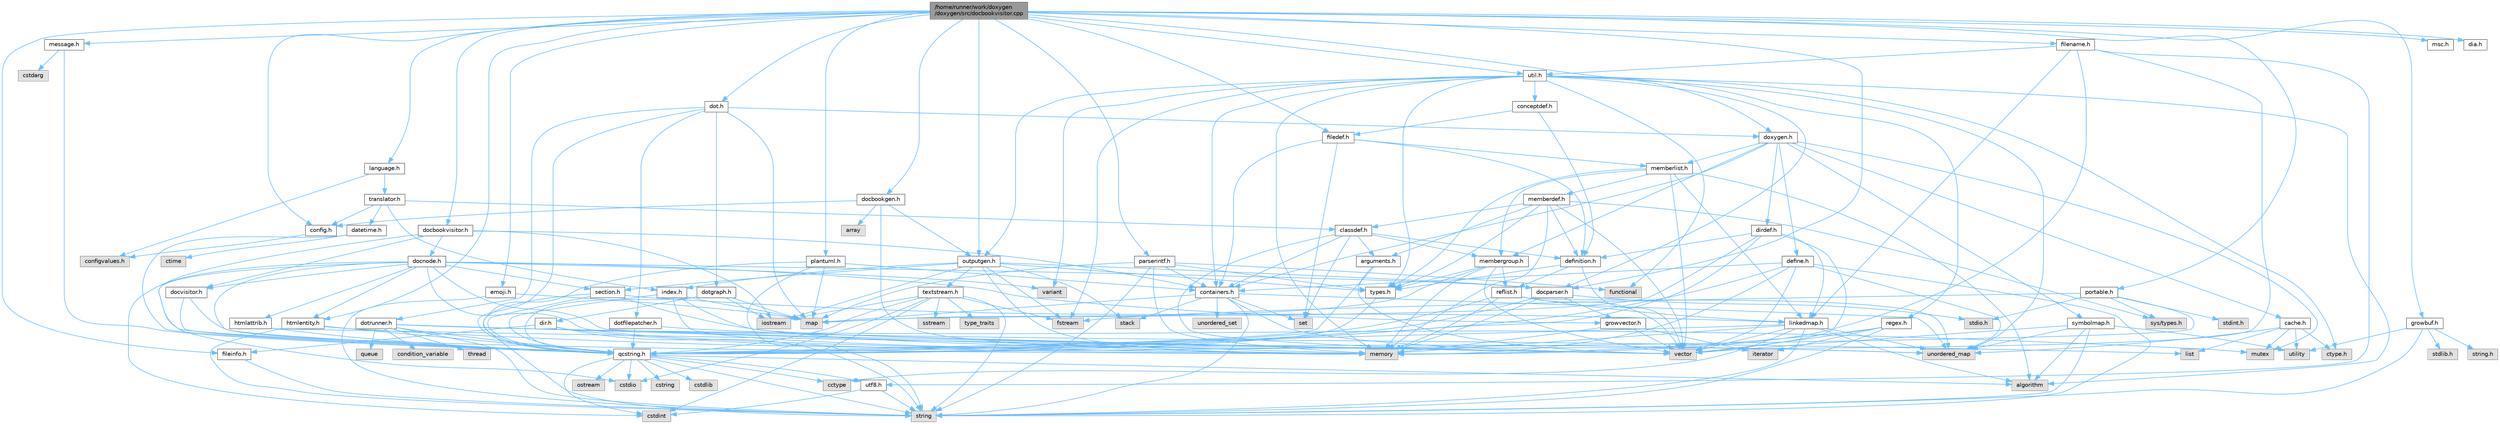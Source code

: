 digraph "/home/runner/work/doxygen/doxygen/src/docbookvisitor.cpp"
{
 // INTERACTIVE_SVG=YES
 // LATEX_PDF_SIZE
  bgcolor="transparent";
  edge [fontname=Helvetica,fontsize=10,labelfontname=Helvetica,labelfontsize=10];
  node [fontname=Helvetica,fontsize=10,shape=box,height=0.2,width=0.4];
  Node1 [id="Node000001",label="/home/runner/work/doxygen\l/doxygen/src/docbookvisitor.cpp",height=0.2,width=0.4,color="gray40", fillcolor="grey60", style="filled", fontcolor="black",tooltip=" "];
  Node1 -> Node2 [id="edge1_Node000001_Node000002",color="steelblue1",style="solid",tooltip=" "];
  Node2 [id="Node000002",label="docbookvisitor.h",height=0.2,width=0.4,color="grey40", fillcolor="white", style="filled",URL="$de/dcd/docbookvisitor_8h.html",tooltip=" "];
  Node2 -> Node3 [id="edge2_Node000002_Node000003",color="steelblue1",style="solid",tooltip=" "];
  Node3 [id="Node000003",label="iostream",height=0.2,width=0.4,color="grey60", fillcolor="#E0E0E0", style="filled",tooltip=" "];
  Node2 -> Node4 [id="edge3_Node000002_Node000004",color="steelblue1",style="solid",tooltip=" "];
  Node4 [id="Node000004",label="containers.h",height=0.2,width=0.4,color="grey40", fillcolor="white", style="filled",URL="$d5/d75/containers_8h.html",tooltip=" "];
  Node4 -> Node5 [id="edge4_Node000004_Node000005",color="steelblue1",style="solid",tooltip=" "];
  Node5 [id="Node000005",label="vector",height=0.2,width=0.4,color="grey60", fillcolor="#E0E0E0", style="filled",tooltip=" "];
  Node4 -> Node6 [id="edge5_Node000004_Node000006",color="steelblue1",style="solid",tooltip=" "];
  Node6 [id="Node000006",label="string",height=0.2,width=0.4,color="grey60", fillcolor="#E0E0E0", style="filled",tooltip=" "];
  Node4 -> Node7 [id="edge6_Node000004_Node000007",color="steelblue1",style="solid",tooltip=" "];
  Node7 [id="Node000007",label="set",height=0.2,width=0.4,color="grey60", fillcolor="#E0E0E0", style="filled",tooltip=" "];
  Node4 -> Node8 [id="edge7_Node000004_Node000008",color="steelblue1",style="solid",tooltip=" "];
  Node8 [id="Node000008",label="map",height=0.2,width=0.4,color="grey60", fillcolor="#E0E0E0", style="filled",tooltip=" "];
  Node4 -> Node9 [id="edge8_Node000004_Node000009",color="steelblue1",style="solid",tooltip=" "];
  Node9 [id="Node000009",label="unordered_set",height=0.2,width=0.4,color="grey60", fillcolor="#E0E0E0", style="filled",tooltip=" "];
  Node4 -> Node10 [id="edge9_Node000004_Node000010",color="steelblue1",style="solid",tooltip=" "];
  Node10 [id="Node000010",label="unordered_map",height=0.2,width=0.4,color="grey60", fillcolor="#E0E0E0", style="filled",tooltip=" "];
  Node4 -> Node11 [id="edge10_Node000004_Node000011",color="steelblue1",style="solid",tooltip=" "];
  Node11 [id="Node000011",label="stack",height=0.2,width=0.4,color="grey60", fillcolor="#E0E0E0", style="filled",tooltip=" "];
  Node2 -> Node12 [id="edge11_Node000002_Node000012",color="steelblue1",style="solid",tooltip=" "];
  Node12 [id="Node000012",label="docvisitor.h",height=0.2,width=0.4,color="grey40", fillcolor="white", style="filled",URL="$d2/d3c/docvisitor_8h.html",tooltip=" "];
  Node12 -> Node13 [id="edge12_Node000012_Node000013",color="steelblue1",style="solid",tooltip=" "];
  Node13 [id="Node000013",label="memory",height=0.2,width=0.4,color="grey60", fillcolor="#E0E0E0", style="filled",tooltip=" "];
  Node12 -> Node14 [id="edge13_Node000012_Node000014",color="steelblue1",style="solid",tooltip=" "];
  Node14 [id="Node000014",label="qcstring.h",height=0.2,width=0.4,color="grey40", fillcolor="white", style="filled",URL="$d7/d5c/qcstring_8h.html",tooltip=" "];
  Node14 -> Node6 [id="edge14_Node000014_Node000006",color="steelblue1",style="solid",tooltip=" "];
  Node14 -> Node15 [id="edge15_Node000014_Node000015",color="steelblue1",style="solid",tooltip=" "];
  Node15 [id="Node000015",label="algorithm",height=0.2,width=0.4,color="grey60", fillcolor="#E0E0E0", style="filled",tooltip=" "];
  Node14 -> Node16 [id="edge16_Node000014_Node000016",color="steelblue1",style="solid",tooltip=" "];
  Node16 [id="Node000016",label="cctype",height=0.2,width=0.4,color="grey60", fillcolor="#E0E0E0", style="filled",tooltip=" "];
  Node14 -> Node17 [id="edge17_Node000014_Node000017",color="steelblue1",style="solid",tooltip=" "];
  Node17 [id="Node000017",label="cstring",height=0.2,width=0.4,color="grey60", fillcolor="#E0E0E0", style="filled",tooltip=" "];
  Node14 -> Node18 [id="edge18_Node000014_Node000018",color="steelblue1",style="solid",tooltip=" "];
  Node18 [id="Node000018",label="cstdio",height=0.2,width=0.4,color="grey60", fillcolor="#E0E0E0", style="filled",tooltip=" "];
  Node14 -> Node19 [id="edge19_Node000014_Node000019",color="steelblue1",style="solid",tooltip=" "];
  Node19 [id="Node000019",label="cstdlib",height=0.2,width=0.4,color="grey60", fillcolor="#E0E0E0", style="filled",tooltip=" "];
  Node14 -> Node20 [id="edge20_Node000014_Node000020",color="steelblue1",style="solid",tooltip=" "];
  Node20 [id="Node000020",label="cstdint",height=0.2,width=0.4,color="grey60", fillcolor="#E0E0E0", style="filled",tooltip=" "];
  Node14 -> Node21 [id="edge21_Node000014_Node000021",color="steelblue1",style="solid",tooltip=" "];
  Node21 [id="Node000021",label="ostream",height=0.2,width=0.4,color="grey60", fillcolor="#E0E0E0", style="filled",tooltip=" "];
  Node14 -> Node22 [id="edge22_Node000014_Node000022",color="steelblue1",style="solid",tooltip=" "];
  Node22 [id="Node000022",label="utf8.h",height=0.2,width=0.4,color="grey40", fillcolor="white", style="filled",URL="$db/d7c/utf8_8h.html",tooltip="Various UTF8 related helper functions."];
  Node22 -> Node20 [id="edge23_Node000022_Node000020",color="steelblue1",style="solid",tooltip=" "];
  Node22 -> Node6 [id="edge24_Node000022_Node000006",color="steelblue1",style="solid",tooltip=" "];
  Node2 -> Node23 [id="edge25_Node000002_Node000023",color="steelblue1",style="solid",tooltip=" "];
  Node23 [id="Node000023",label="docnode.h",height=0.2,width=0.4,color="grey40", fillcolor="white", style="filled",URL="$de/d2b/docnode_8h.html",tooltip=" "];
  Node23 -> Node18 [id="edge26_Node000023_Node000018",color="steelblue1",style="solid",tooltip=" "];
  Node23 -> Node20 [id="edge27_Node000023_Node000020",color="steelblue1",style="solid",tooltip=" "];
  Node23 -> Node5 [id="edge28_Node000023_Node000005",color="steelblue1",style="solid",tooltip=" "];
  Node23 -> Node13 [id="edge29_Node000023_Node000013",color="steelblue1",style="solid",tooltip=" "];
  Node23 -> Node24 [id="edge30_Node000023_Node000024",color="steelblue1",style="solid",tooltip=" "];
  Node24 [id="Node000024",label="variant",height=0.2,width=0.4,color="grey60", fillcolor="#E0E0E0", style="filled",tooltip=" "];
  Node23 -> Node14 [id="edge31_Node000023_Node000014",color="steelblue1",style="solid",tooltip=" "];
  Node23 -> Node12 [id="edge32_Node000023_Node000012",color="steelblue1",style="solid",tooltip=" "];
  Node23 -> Node25 [id="edge33_Node000023_Node000025",color="steelblue1",style="solid",tooltip=" "];
  Node25 [id="Node000025",label="docparser.h",height=0.2,width=0.4,color="grey40", fillcolor="white", style="filled",URL="$de/d9c/docparser_8h.html",tooltip=" "];
  Node25 -> Node26 [id="edge34_Node000025_Node000026",color="steelblue1",style="solid",tooltip=" "];
  Node26 [id="Node000026",label="stdio.h",height=0.2,width=0.4,color="grey60", fillcolor="#E0E0E0", style="filled",tooltip=" "];
  Node25 -> Node13 [id="edge35_Node000025_Node000013",color="steelblue1",style="solid",tooltip=" "];
  Node25 -> Node14 [id="edge36_Node000025_Node000014",color="steelblue1",style="solid",tooltip=" "];
  Node25 -> Node27 [id="edge37_Node000025_Node000027",color="steelblue1",style="solid",tooltip=" "];
  Node27 [id="Node000027",label="growvector.h",height=0.2,width=0.4,color="grey40", fillcolor="white", style="filled",URL="$d7/d50/growvector_8h.html",tooltip=" "];
  Node27 -> Node5 [id="edge38_Node000027_Node000005",color="steelblue1",style="solid",tooltip=" "];
  Node27 -> Node13 [id="edge39_Node000027_Node000013",color="steelblue1",style="solid",tooltip=" "];
  Node27 -> Node28 [id="edge40_Node000027_Node000028",color="steelblue1",style="solid",tooltip=" "];
  Node28 [id="Node000028",label="iterator",height=0.2,width=0.4,color="grey60", fillcolor="#E0E0E0", style="filled",tooltip=" "];
  Node23 -> Node29 [id="edge41_Node000023_Node000029",color="steelblue1",style="solid",tooltip=" "];
  Node29 [id="Node000029",label="htmlattrib.h",height=0.2,width=0.4,color="grey40", fillcolor="white", style="filled",URL="$d0/d73/htmlattrib_8h.html",tooltip=" "];
  Node29 -> Node5 [id="edge42_Node000029_Node000005",color="steelblue1",style="solid",tooltip=" "];
  Node29 -> Node14 [id="edge43_Node000029_Node000014",color="steelblue1",style="solid",tooltip=" "];
  Node23 -> Node30 [id="edge44_Node000023_Node000030",color="steelblue1",style="solid",tooltip=" "];
  Node30 [id="Node000030",label="htmlentity.h",height=0.2,width=0.4,color="grey40", fillcolor="white", style="filled",URL="$db/dc6/htmlentity_8h.html",tooltip=" "];
  Node30 -> Node10 [id="edge45_Node000030_Node000010",color="steelblue1",style="solid",tooltip=" "];
  Node30 -> Node6 [id="edge46_Node000030_Node000006",color="steelblue1",style="solid",tooltip=" "];
  Node30 -> Node14 [id="edge47_Node000030_Node000014",color="steelblue1",style="solid",tooltip=" "];
  Node23 -> Node27 [id="edge48_Node000023_Node000027",color="steelblue1",style="solid",tooltip=" "];
  Node23 -> Node31 [id="edge49_Node000023_Node000031",color="steelblue1",style="solid",tooltip=" "];
  Node31 [id="Node000031",label="section.h",height=0.2,width=0.4,color="grey40", fillcolor="white", style="filled",URL="$d1/d2a/section_8h.html",tooltip=" "];
  Node31 -> Node6 [id="edge50_Node000031_Node000006",color="steelblue1",style="solid",tooltip=" "];
  Node31 -> Node10 [id="edge51_Node000031_Node000010",color="steelblue1",style="solid",tooltip=" "];
  Node31 -> Node14 [id="edge52_Node000031_Node000014",color="steelblue1",style="solid",tooltip=" "];
  Node31 -> Node32 [id="edge53_Node000031_Node000032",color="steelblue1",style="solid",tooltip=" "];
  Node32 [id="Node000032",label="linkedmap.h",height=0.2,width=0.4,color="grey40", fillcolor="white", style="filled",URL="$da/de1/linkedmap_8h.html",tooltip=" "];
  Node32 -> Node10 [id="edge54_Node000032_Node000010",color="steelblue1",style="solid",tooltip=" "];
  Node32 -> Node5 [id="edge55_Node000032_Node000005",color="steelblue1",style="solid",tooltip=" "];
  Node32 -> Node13 [id="edge56_Node000032_Node000013",color="steelblue1",style="solid",tooltip=" "];
  Node32 -> Node6 [id="edge57_Node000032_Node000006",color="steelblue1",style="solid",tooltip=" "];
  Node32 -> Node15 [id="edge58_Node000032_Node000015",color="steelblue1",style="solid",tooltip=" "];
  Node32 -> Node16 [id="edge59_Node000032_Node000016",color="steelblue1",style="solid",tooltip=" "];
  Node32 -> Node14 [id="edge60_Node000032_Node000014",color="steelblue1",style="solid",tooltip=" "];
  Node2 -> Node14 [id="edge61_Node000002_Node000014",color="steelblue1",style="solid",tooltip=" "];
  Node1 -> Node25 [id="edge62_Node000001_Node000025",color="steelblue1",style="solid",tooltip=" "];
  Node1 -> Node33 [id="edge63_Node000001_Node000033",color="steelblue1",style="solid",tooltip=" "];
  Node33 [id="Node000033",label="language.h",height=0.2,width=0.4,color="grey40", fillcolor="white", style="filled",URL="$d8/dce/language_8h.html",tooltip=" "];
  Node33 -> Node34 [id="edge64_Node000033_Node000034",color="steelblue1",style="solid",tooltip=" "];
  Node34 [id="Node000034",label="translator.h",height=0.2,width=0.4,color="grey40", fillcolor="white", style="filled",URL="$d9/df1/translator_8h.html",tooltip=" "];
  Node34 -> Node35 [id="edge65_Node000034_Node000035",color="steelblue1",style="solid",tooltip=" "];
  Node35 [id="Node000035",label="classdef.h",height=0.2,width=0.4,color="grey40", fillcolor="white", style="filled",URL="$d1/da6/classdef_8h.html",tooltip=" "];
  Node35 -> Node5 [id="edge66_Node000035_Node000005",color="steelblue1",style="solid",tooltip=" "];
  Node35 -> Node7 [id="edge67_Node000035_Node000007",color="steelblue1",style="solid",tooltip=" "];
  Node35 -> Node4 [id="edge68_Node000035_Node000004",color="steelblue1",style="solid",tooltip=" "];
  Node35 -> Node36 [id="edge69_Node000035_Node000036",color="steelblue1",style="solid",tooltip=" "];
  Node36 [id="Node000036",label="definition.h",height=0.2,width=0.4,color="grey40", fillcolor="white", style="filled",URL="$df/da1/definition_8h.html",tooltip=" "];
  Node36 -> Node5 [id="edge70_Node000036_Node000005",color="steelblue1",style="solid",tooltip=" "];
  Node36 -> Node37 [id="edge71_Node000036_Node000037",color="steelblue1",style="solid",tooltip=" "];
  Node37 [id="Node000037",label="types.h",height=0.2,width=0.4,color="grey40", fillcolor="white", style="filled",URL="$d9/d49/types_8h.html",tooltip="This file contains a number of basic enums and types."];
  Node37 -> Node14 [id="edge72_Node000037_Node000014",color="steelblue1",style="solid",tooltip=" "];
  Node36 -> Node38 [id="edge73_Node000036_Node000038",color="steelblue1",style="solid",tooltip=" "];
  Node38 [id="Node000038",label="reflist.h",height=0.2,width=0.4,color="grey40", fillcolor="white", style="filled",URL="$d1/d02/reflist_8h.html",tooltip=" "];
  Node38 -> Node5 [id="edge74_Node000038_Node000005",color="steelblue1",style="solid",tooltip=" "];
  Node38 -> Node10 [id="edge75_Node000038_Node000010",color="steelblue1",style="solid",tooltip=" "];
  Node38 -> Node13 [id="edge76_Node000038_Node000013",color="steelblue1",style="solid",tooltip=" "];
  Node38 -> Node14 [id="edge77_Node000038_Node000014",color="steelblue1",style="solid",tooltip=" "];
  Node38 -> Node32 [id="edge78_Node000038_Node000032",color="steelblue1",style="solid",tooltip=" "];
  Node35 -> Node39 [id="edge79_Node000035_Node000039",color="steelblue1",style="solid",tooltip=" "];
  Node39 [id="Node000039",label="arguments.h",height=0.2,width=0.4,color="grey40", fillcolor="white", style="filled",URL="$df/d9b/arguments_8h.html",tooltip=" "];
  Node39 -> Node5 [id="edge80_Node000039_Node000005",color="steelblue1",style="solid",tooltip=" "];
  Node39 -> Node14 [id="edge81_Node000039_Node000014",color="steelblue1",style="solid",tooltip=" "];
  Node35 -> Node40 [id="edge82_Node000035_Node000040",color="steelblue1",style="solid",tooltip=" "];
  Node40 [id="Node000040",label="membergroup.h",height=0.2,width=0.4,color="grey40", fillcolor="white", style="filled",URL="$d9/d11/membergroup_8h.html",tooltip=" "];
  Node40 -> Node5 [id="edge83_Node000040_Node000005",color="steelblue1",style="solid",tooltip=" "];
  Node40 -> Node8 [id="edge84_Node000040_Node000008",color="steelblue1",style="solid",tooltip=" "];
  Node40 -> Node13 [id="edge85_Node000040_Node000013",color="steelblue1",style="solid",tooltip=" "];
  Node40 -> Node37 [id="edge86_Node000040_Node000037",color="steelblue1",style="solid",tooltip=" "];
  Node40 -> Node38 [id="edge87_Node000040_Node000038",color="steelblue1",style="solid",tooltip=" "];
  Node34 -> Node41 [id="edge88_Node000034_Node000041",color="steelblue1",style="solid",tooltip=" "];
  Node41 [id="Node000041",label="config.h",height=0.2,width=0.4,color="grey40", fillcolor="white", style="filled",URL="$db/d16/config_8h.html",tooltip=" "];
  Node41 -> Node42 [id="edge89_Node000041_Node000042",color="steelblue1",style="solid",tooltip=" "];
  Node42 [id="Node000042",label="configvalues.h",height=0.2,width=0.4,color="grey60", fillcolor="#E0E0E0", style="filled",tooltip=" "];
  Node34 -> Node43 [id="edge90_Node000034_Node000043",color="steelblue1",style="solid",tooltip=" "];
  Node43 [id="Node000043",label="datetime.h",height=0.2,width=0.4,color="grey40", fillcolor="white", style="filled",URL="$de/d1b/datetime_8h.html",tooltip=" "];
  Node43 -> Node44 [id="edge91_Node000043_Node000044",color="steelblue1",style="solid",tooltip=" "];
  Node44 [id="Node000044",label="ctime",height=0.2,width=0.4,color="grey60", fillcolor="#E0E0E0", style="filled",tooltip=" "];
  Node43 -> Node14 [id="edge92_Node000043_Node000014",color="steelblue1",style="solid",tooltip=" "];
  Node34 -> Node45 [id="edge93_Node000034_Node000045",color="steelblue1",style="solid",tooltip=" "];
  Node45 [id="Node000045",label="index.h",height=0.2,width=0.4,color="grey40", fillcolor="white", style="filled",URL="$d1/db5/index_8h.html",tooltip=" "];
  Node45 -> Node13 [id="edge94_Node000045_Node000013",color="steelblue1",style="solid",tooltip=" "];
  Node45 -> Node5 [id="edge95_Node000045_Node000005",color="steelblue1",style="solid",tooltip=" "];
  Node45 -> Node8 [id="edge96_Node000045_Node000008",color="steelblue1",style="solid",tooltip=" "];
  Node45 -> Node14 [id="edge97_Node000045_Node000014",color="steelblue1",style="solid",tooltip=" "];
  Node33 -> Node42 [id="edge98_Node000033_Node000042",color="steelblue1",style="solid",tooltip=" "];
  Node1 -> Node46 [id="edge99_Node000001_Node000046",color="steelblue1",style="solid",tooltip=" "];
  Node46 [id="Node000046",label="doxygen.h",height=0.2,width=0.4,color="grey40", fillcolor="white", style="filled",URL="$d1/da1/doxygen_8h.html",tooltip=" "];
  Node46 -> Node47 [id="edge100_Node000046_Node000047",color="steelblue1",style="solid",tooltip=" "];
  Node47 [id="Node000047",label="mutex",height=0.2,width=0.4,color="grey60", fillcolor="#E0E0E0", style="filled",tooltip=" "];
  Node46 -> Node4 [id="edge101_Node000046_Node000004",color="steelblue1",style="solid",tooltip=" "];
  Node46 -> Node40 [id="edge102_Node000046_Node000040",color="steelblue1",style="solid",tooltip=" "];
  Node46 -> Node48 [id="edge103_Node000046_Node000048",color="steelblue1",style="solid",tooltip=" "];
  Node48 [id="Node000048",label="dirdef.h",height=0.2,width=0.4,color="grey40", fillcolor="white", style="filled",URL="$d6/d15/dirdef_8h.html",tooltip=" "];
  Node48 -> Node5 [id="edge104_Node000048_Node000005",color="steelblue1",style="solid",tooltip=" "];
  Node48 -> Node8 [id="edge105_Node000048_Node000008",color="steelblue1",style="solid",tooltip=" "];
  Node48 -> Node14 [id="edge106_Node000048_Node000014",color="steelblue1",style="solid",tooltip=" "];
  Node48 -> Node32 [id="edge107_Node000048_Node000032",color="steelblue1",style="solid",tooltip=" "];
  Node48 -> Node36 [id="edge108_Node000048_Node000036",color="steelblue1",style="solid",tooltip=" "];
  Node46 -> Node49 [id="edge109_Node000046_Node000049",color="steelblue1",style="solid",tooltip=" "];
  Node49 [id="Node000049",label="memberlist.h",height=0.2,width=0.4,color="grey40", fillcolor="white", style="filled",URL="$dd/d78/memberlist_8h.html",tooltip=" "];
  Node49 -> Node5 [id="edge110_Node000049_Node000005",color="steelblue1",style="solid",tooltip=" "];
  Node49 -> Node15 [id="edge111_Node000049_Node000015",color="steelblue1",style="solid",tooltip=" "];
  Node49 -> Node50 [id="edge112_Node000049_Node000050",color="steelblue1",style="solid",tooltip=" "];
  Node50 [id="Node000050",label="memberdef.h",height=0.2,width=0.4,color="grey40", fillcolor="white", style="filled",URL="$d4/d46/memberdef_8h.html",tooltip=" "];
  Node50 -> Node5 [id="edge113_Node000050_Node000005",color="steelblue1",style="solid",tooltip=" "];
  Node50 -> Node13 [id="edge114_Node000050_Node000013",color="steelblue1",style="solid",tooltip=" "];
  Node50 -> Node51 [id="edge115_Node000050_Node000051",color="steelblue1",style="solid",tooltip=" "];
  Node51 [id="Node000051",label="sys/types.h",height=0.2,width=0.4,color="grey60", fillcolor="#E0E0E0", style="filled",tooltip=" "];
  Node50 -> Node37 [id="edge116_Node000050_Node000037",color="steelblue1",style="solid",tooltip=" "];
  Node50 -> Node36 [id="edge117_Node000050_Node000036",color="steelblue1",style="solid",tooltip=" "];
  Node50 -> Node39 [id="edge118_Node000050_Node000039",color="steelblue1",style="solid",tooltip=" "];
  Node50 -> Node35 [id="edge119_Node000050_Node000035",color="steelblue1",style="solid",tooltip=" "];
  Node49 -> Node32 [id="edge120_Node000049_Node000032",color="steelblue1",style="solid",tooltip=" "];
  Node49 -> Node37 [id="edge121_Node000049_Node000037",color="steelblue1",style="solid",tooltip=" "];
  Node49 -> Node40 [id="edge122_Node000049_Node000040",color="steelblue1",style="solid",tooltip=" "];
  Node46 -> Node52 [id="edge123_Node000046_Node000052",color="steelblue1",style="solid",tooltip=" "];
  Node52 [id="Node000052",label="define.h",height=0.2,width=0.4,color="grey40", fillcolor="white", style="filled",URL="$df/d67/define_8h.html",tooltip=" "];
  Node52 -> Node5 [id="edge124_Node000052_Node000005",color="steelblue1",style="solid",tooltip=" "];
  Node52 -> Node13 [id="edge125_Node000052_Node000013",color="steelblue1",style="solid",tooltip=" "];
  Node52 -> Node6 [id="edge126_Node000052_Node000006",color="steelblue1",style="solid",tooltip=" "];
  Node52 -> Node10 [id="edge127_Node000052_Node000010",color="steelblue1",style="solid",tooltip=" "];
  Node52 -> Node14 [id="edge128_Node000052_Node000014",color="steelblue1",style="solid",tooltip=" "];
  Node52 -> Node4 [id="edge129_Node000052_Node000004",color="steelblue1",style="solid",tooltip=" "];
  Node46 -> Node53 [id="edge130_Node000046_Node000053",color="steelblue1",style="solid",tooltip=" "];
  Node53 [id="Node000053",label="cache.h",height=0.2,width=0.4,color="grey40", fillcolor="white", style="filled",URL="$d3/d26/cache_8h.html",tooltip=" "];
  Node53 -> Node54 [id="edge131_Node000053_Node000054",color="steelblue1",style="solid",tooltip=" "];
  Node54 [id="Node000054",label="list",height=0.2,width=0.4,color="grey60", fillcolor="#E0E0E0", style="filled",tooltip=" "];
  Node53 -> Node10 [id="edge132_Node000053_Node000010",color="steelblue1",style="solid",tooltip=" "];
  Node53 -> Node47 [id="edge133_Node000053_Node000047",color="steelblue1",style="solid",tooltip=" "];
  Node53 -> Node55 [id="edge134_Node000053_Node000055",color="steelblue1",style="solid",tooltip=" "];
  Node55 [id="Node000055",label="utility",height=0.2,width=0.4,color="grey60", fillcolor="#E0E0E0", style="filled",tooltip=" "];
  Node53 -> Node56 [id="edge135_Node000053_Node000056",color="steelblue1",style="solid",tooltip=" "];
  Node56 [id="Node000056",label="ctype.h",height=0.2,width=0.4,color="grey60", fillcolor="#E0E0E0", style="filled",tooltip=" "];
  Node46 -> Node57 [id="edge136_Node000046_Node000057",color="steelblue1",style="solid",tooltip=" "];
  Node57 [id="Node000057",label="symbolmap.h",height=0.2,width=0.4,color="grey40", fillcolor="white", style="filled",URL="$d7/ddd/symbolmap_8h.html",tooltip=" "];
  Node57 -> Node15 [id="edge137_Node000057_Node000015",color="steelblue1",style="solid",tooltip=" "];
  Node57 -> Node10 [id="edge138_Node000057_Node000010",color="steelblue1",style="solid",tooltip=" "];
  Node57 -> Node5 [id="edge139_Node000057_Node000005",color="steelblue1",style="solid",tooltip=" "];
  Node57 -> Node6 [id="edge140_Node000057_Node000006",color="steelblue1",style="solid",tooltip=" "];
  Node57 -> Node55 [id="edge141_Node000057_Node000055",color="steelblue1",style="solid",tooltip=" "];
  Node1 -> Node58 [id="edge142_Node000001_Node000058",color="steelblue1",style="solid",tooltip=" "];
  Node58 [id="Node000058",label="outputgen.h",height=0.2,width=0.4,color="grey40", fillcolor="white", style="filled",URL="$df/d06/outputgen_8h.html",tooltip=" "];
  Node58 -> Node13 [id="edge143_Node000058_Node000013",color="steelblue1",style="solid",tooltip=" "];
  Node58 -> Node11 [id="edge144_Node000058_Node000011",color="steelblue1",style="solid",tooltip=" "];
  Node58 -> Node3 [id="edge145_Node000058_Node000003",color="steelblue1",style="solid",tooltip=" "];
  Node58 -> Node59 [id="edge146_Node000058_Node000059",color="steelblue1",style="solid",tooltip=" "];
  Node59 [id="Node000059",label="fstream",height=0.2,width=0.4,color="grey60", fillcolor="#E0E0E0", style="filled",tooltip=" "];
  Node58 -> Node37 [id="edge147_Node000058_Node000037",color="steelblue1",style="solid",tooltip=" "];
  Node58 -> Node45 [id="edge148_Node000058_Node000045",color="steelblue1",style="solid",tooltip=" "];
  Node58 -> Node31 [id="edge149_Node000058_Node000031",color="steelblue1",style="solid",tooltip=" "];
  Node58 -> Node60 [id="edge150_Node000058_Node000060",color="steelblue1",style="solid",tooltip=" "];
  Node60 [id="Node000060",label="textstream.h",height=0.2,width=0.4,color="grey40", fillcolor="white", style="filled",URL="$d4/d7d/textstream_8h.html",tooltip=" "];
  Node60 -> Node6 [id="edge151_Node000060_Node000006",color="steelblue1",style="solid",tooltip=" "];
  Node60 -> Node3 [id="edge152_Node000060_Node000003",color="steelblue1",style="solid",tooltip=" "];
  Node60 -> Node61 [id="edge153_Node000060_Node000061",color="steelblue1",style="solid",tooltip=" "];
  Node61 [id="Node000061",label="sstream",height=0.2,width=0.4,color="grey60", fillcolor="#E0E0E0", style="filled",tooltip=" "];
  Node60 -> Node20 [id="edge154_Node000060_Node000020",color="steelblue1",style="solid",tooltip=" "];
  Node60 -> Node18 [id="edge155_Node000060_Node000018",color="steelblue1",style="solid",tooltip=" "];
  Node60 -> Node59 [id="edge156_Node000060_Node000059",color="steelblue1",style="solid",tooltip=" "];
  Node60 -> Node62 [id="edge157_Node000060_Node000062",color="steelblue1",style="solid",tooltip=" "];
  Node62 [id="Node000062",label="type_traits",height=0.2,width=0.4,color="grey60", fillcolor="#E0E0E0", style="filled",tooltip=" "];
  Node60 -> Node14 [id="edge158_Node000060_Node000014",color="steelblue1",style="solid",tooltip=" "];
  Node58 -> Node25 [id="edge159_Node000058_Node000025",color="steelblue1",style="solid",tooltip=" "];
  Node1 -> Node63 [id="edge160_Node000001_Node000063",color="steelblue1",style="solid",tooltip=" "];
  Node63 [id="Node000063",label="docbookgen.h",height=0.2,width=0.4,color="grey40", fillcolor="white", style="filled",URL="$de/dea/docbookgen_8h.html",tooltip=" "];
  Node63 -> Node13 [id="edge161_Node000063_Node000013",color="steelblue1",style="solid",tooltip=" "];
  Node63 -> Node64 [id="edge162_Node000063_Node000064",color="steelblue1",style="solid",tooltip=" "];
  Node64 [id="Node000064",label="array",height=0.2,width=0.4,color="grey60", fillcolor="#E0E0E0", style="filled",tooltip=" "];
  Node63 -> Node41 [id="edge163_Node000063_Node000041",color="steelblue1",style="solid",tooltip=" "];
  Node63 -> Node58 [id="edge164_Node000063_Node000058",color="steelblue1",style="solid",tooltip=" "];
  Node1 -> Node65 [id="edge165_Node000001_Node000065",color="steelblue1",style="solid",tooltip=" "];
  Node65 [id="Node000065",label="dot.h",height=0.2,width=0.4,color="grey40", fillcolor="white", style="filled",URL="$d6/d4a/dot_8h.html",tooltip=" "];
  Node65 -> Node8 [id="edge166_Node000065_Node000008",color="steelblue1",style="solid",tooltip=" "];
  Node65 -> Node14 [id="edge167_Node000065_Node000014",color="steelblue1",style="solid",tooltip=" "];
  Node65 -> Node66 [id="edge168_Node000065_Node000066",color="steelblue1",style="solid",tooltip=" "];
  Node66 [id="Node000066",label="dotgraph.h",height=0.2,width=0.4,color="grey40", fillcolor="white", style="filled",URL="$d0/daa/dotgraph_8h.html",tooltip=" "];
  Node66 -> Node3 [id="edge169_Node000066_Node000003",color="steelblue1",style="solid",tooltip=" "];
  Node66 -> Node8 [id="edge170_Node000066_Node000008",color="steelblue1",style="solid",tooltip=" "];
  Node66 -> Node14 [id="edge171_Node000066_Node000014",color="steelblue1",style="solid",tooltip=" "];
  Node66 -> Node67 [id="edge172_Node000066_Node000067",color="steelblue1",style="solid",tooltip=" "];
  Node67 [id="Node000067",label="dir.h",height=0.2,width=0.4,color="grey40", fillcolor="white", style="filled",URL="$df/d9c/dir_8h.html",tooltip=" "];
  Node67 -> Node6 [id="edge173_Node000067_Node000006",color="steelblue1",style="solid",tooltip=" "];
  Node67 -> Node13 [id="edge174_Node000067_Node000013",color="steelblue1",style="solid",tooltip=" "];
  Node67 -> Node68 [id="edge175_Node000067_Node000068",color="steelblue1",style="solid",tooltip=" "];
  Node68 [id="Node000068",label="fileinfo.h",height=0.2,width=0.4,color="grey40", fillcolor="white", style="filled",URL="$df/d45/fileinfo_8h.html",tooltip=" "];
  Node68 -> Node6 [id="edge176_Node000068_Node000006",color="steelblue1",style="solid",tooltip=" "];
  Node65 -> Node69 [id="edge177_Node000065_Node000069",color="steelblue1",style="solid",tooltip=" "];
  Node69 [id="Node000069",label="dotfilepatcher.h",height=0.2,width=0.4,color="grey40", fillcolor="white", style="filled",URL="$d3/d38/dotfilepatcher_8h.html",tooltip=" "];
  Node69 -> Node5 [id="edge178_Node000069_Node000005",color="steelblue1",style="solid",tooltip=" "];
  Node69 -> Node14 [id="edge179_Node000069_Node000014",color="steelblue1",style="solid",tooltip=" "];
  Node65 -> Node70 [id="edge180_Node000065_Node000070",color="steelblue1",style="solid",tooltip=" "];
  Node70 [id="Node000070",label="dotrunner.h",height=0.2,width=0.4,color="grey40", fillcolor="white", style="filled",URL="$d2/dd1/dotrunner_8h.html",tooltip=" "];
  Node70 -> Node6 [id="edge181_Node000070_Node000006",color="steelblue1",style="solid",tooltip=" "];
  Node70 -> Node71 [id="edge182_Node000070_Node000071",color="steelblue1",style="solid",tooltip=" "];
  Node71 [id="Node000071",label="thread",height=0.2,width=0.4,color="grey60", fillcolor="#E0E0E0", style="filled",tooltip=" "];
  Node70 -> Node54 [id="edge183_Node000070_Node000054",color="steelblue1",style="solid",tooltip=" "];
  Node70 -> Node72 [id="edge184_Node000070_Node000072",color="steelblue1",style="solid",tooltip=" "];
  Node72 [id="Node000072",label="queue",height=0.2,width=0.4,color="grey60", fillcolor="#E0E0E0", style="filled",tooltip=" "];
  Node70 -> Node47 [id="edge185_Node000070_Node000047",color="steelblue1",style="solid",tooltip=" "];
  Node70 -> Node73 [id="edge186_Node000070_Node000073",color="steelblue1",style="solid",tooltip=" "];
  Node73 [id="Node000073",label="condition_variable",height=0.2,width=0.4,color="grey60", fillcolor="#E0E0E0", style="filled",tooltip=" "];
  Node70 -> Node13 [id="edge187_Node000070_Node000013",color="steelblue1",style="solid",tooltip=" "];
  Node70 -> Node14 [id="edge188_Node000070_Node000014",color="steelblue1",style="solid",tooltip=" "];
  Node65 -> Node46 [id="edge189_Node000065_Node000046",color="steelblue1",style="solid",tooltip=" "];
  Node1 -> Node74 [id="edge190_Node000001_Node000074",color="steelblue1",style="solid",tooltip=" "];
  Node74 [id="Node000074",label="message.h",height=0.2,width=0.4,color="grey40", fillcolor="white", style="filled",URL="$d2/d0d/message_8h.html",tooltip=" "];
  Node74 -> Node75 [id="edge191_Node000074_Node000075",color="steelblue1",style="solid",tooltip=" "];
  Node75 [id="Node000075",label="cstdarg",height=0.2,width=0.4,color="grey60", fillcolor="#E0E0E0", style="filled",tooltip=" "];
  Node74 -> Node14 [id="edge192_Node000074_Node000014",color="steelblue1",style="solid",tooltip=" "];
  Node1 -> Node76 [id="edge193_Node000001_Node000076",color="steelblue1",style="solid",tooltip=" "];
  Node76 [id="Node000076",label="util.h",height=0.2,width=0.4,color="grey40", fillcolor="white", style="filled",URL="$d8/d3c/util_8h.html",tooltip="A bunch of utility functions."];
  Node76 -> Node13 [id="edge194_Node000076_Node000013",color="steelblue1",style="solid",tooltip=" "];
  Node76 -> Node10 [id="edge195_Node000076_Node000010",color="steelblue1",style="solid",tooltip=" "];
  Node76 -> Node15 [id="edge196_Node000076_Node000015",color="steelblue1",style="solid",tooltip=" "];
  Node76 -> Node77 [id="edge197_Node000076_Node000077",color="steelblue1",style="solid",tooltip=" "];
  Node77 [id="Node000077",label="functional",height=0.2,width=0.4,color="grey60", fillcolor="#E0E0E0", style="filled",tooltip=" "];
  Node76 -> Node59 [id="edge198_Node000076_Node000059",color="steelblue1",style="solid",tooltip=" "];
  Node76 -> Node24 [id="edge199_Node000076_Node000024",color="steelblue1",style="solid",tooltip=" "];
  Node76 -> Node56 [id="edge200_Node000076_Node000056",color="steelblue1",style="solid",tooltip=" "];
  Node76 -> Node37 [id="edge201_Node000076_Node000037",color="steelblue1",style="solid",tooltip=" "];
  Node76 -> Node25 [id="edge202_Node000076_Node000025",color="steelblue1",style="solid",tooltip=" "];
  Node76 -> Node4 [id="edge203_Node000076_Node000004",color="steelblue1",style="solid",tooltip=" "];
  Node76 -> Node58 [id="edge204_Node000076_Node000058",color="steelblue1",style="solid",tooltip=" "];
  Node76 -> Node78 [id="edge205_Node000076_Node000078",color="steelblue1",style="solid",tooltip=" "];
  Node78 [id="Node000078",label="regex.h",height=0.2,width=0.4,color="grey40", fillcolor="white", style="filled",URL="$d1/d21/regex_8h.html",tooltip=" "];
  Node78 -> Node13 [id="edge206_Node000078_Node000013",color="steelblue1",style="solid",tooltip=" "];
  Node78 -> Node6 [id="edge207_Node000078_Node000006",color="steelblue1",style="solid",tooltip=" "];
  Node78 -> Node5 [id="edge208_Node000078_Node000005",color="steelblue1",style="solid",tooltip=" "];
  Node78 -> Node28 [id="edge209_Node000078_Node000028",color="steelblue1",style="solid",tooltip=" "];
  Node76 -> Node79 [id="edge210_Node000076_Node000079",color="steelblue1",style="solid",tooltip=" "];
  Node79 [id="Node000079",label="conceptdef.h",height=0.2,width=0.4,color="grey40", fillcolor="white", style="filled",URL="$da/df1/conceptdef_8h.html",tooltip=" "];
  Node79 -> Node36 [id="edge211_Node000079_Node000036",color="steelblue1",style="solid",tooltip=" "];
  Node79 -> Node80 [id="edge212_Node000079_Node000080",color="steelblue1",style="solid",tooltip=" "];
  Node80 [id="Node000080",label="filedef.h",height=0.2,width=0.4,color="grey40", fillcolor="white", style="filled",URL="$d4/d3a/filedef_8h.html",tooltip=" "];
  Node80 -> Node7 [id="edge213_Node000080_Node000007",color="steelblue1",style="solid",tooltip=" "];
  Node80 -> Node36 [id="edge214_Node000080_Node000036",color="steelblue1",style="solid",tooltip=" "];
  Node80 -> Node49 [id="edge215_Node000080_Node000049",color="steelblue1",style="solid",tooltip=" "];
  Node80 -> Node4 [id="edge216_Node000080_Node000004",color="steelblue1",style="solid",tooltip=" "];
  Node1 -> Node81 [id="edge217_Node000001_Node000081",color="steelblue1",style="solid",tooltip=" "];
  Node81 [id="Node000081",label="parserintf.h",height=0.2,width=0.4,color="grey40", fillcolor="white", style="filled",URL="$da/d55/parserintf_8h.html",tooltip=" "];
  Node81 -> Node77 [id="edge218_Node000081_Node000077",color="steelblue1",style="solid",tooltip=" "];
  Node81 -> Node13 [id="edge219_Node000081_Node000013",color="steelblue1",style="solid",tooltip=" "];
  Node81 -> Node8 [id="edge220_Node000081_Node000008",color="steelblue1",style="solid",tooltip=" "];
  Node81 -> Node6 [id="edge221_Node000081_Node000006",color="steelblue1",style="solid",tooltip=" "];
  Node81 -> Node37 [id="edge222_Node000081_Node000037",color="steelblue1",style="solid",tooltip=" "];
  Node81 -> Node4 [id="edge223_Node000081_Node000004",color="steelblue1",style="solid",tooltip=" "];
  Node1 -> Node82 [id="edge224_Node000001_Node000082",color="steelblue1",style="solid",tooltip=" "];
  Node82 [id="Node000082",label="filename.h",height=0.2,width=0.4,color="grey40", fillcolor="white", style="filled",URL="$dc/dd6/filename_8h.html",tooltip=" "];
  Node82 -> Node13 [id="edge225_Node000082_Node000013",color="steelblue1",style="solid",tooltip=" "];
  Node82 -> Node5 [id="edge226_Node000082_Node000005",color="steelblue1",style="solid",tooltip=" "];
  Node82 -> Node32 [id="edge227_Node000082_Node000032",color="steelblue1",style="solid",tooltip=" "];
  Node82 -> Node22 [id="edge228_Node000082_Node000022",color="steelblue1",style="solid",tooltip=" "];
  Node82 -> Node76 [id="edge229_Node000082_Node000076",color="steelblue1",style="solid",tooltip=" "];
  Node1 -> Node41 [id="edge230_Node000001_Node000041",color="steelblue1",style="solid",tooltip=" "];
  Node1 -> Node80 [id="edge231_Node000001_Node000080",color="steelblue1",style="solid",tooltip=" "];
  Node1 -> Node83 [id="edge232_Node000001_Node000083",color="steelblue1",style="solid",tooltip=" "];
  Node83 [id="Node000083",label="msc.h",height=0.2,width=0.4,color="grey40", fillcolor="white", style="filled",URL="$dc/d66/msc_8h.html",tooltip=" "];
  Node1 -> Node84 [id="edge233_Node000001_Node000084",color="steelblue1",style="solid",tooltip=" "];
  Node84 [id="Node000084",label="dia.h",height=0.2,width=0.4,color="grey40", fillcolor="white", style="filled",URL="$da/d49/dia_8h.html",tooltip=" "];
  Node1 -> Node30 [id="edge234_Node000001_Node000030",color="steelblue1",style="solid",tooltip=" "];
  Node1 -> Node85 [id="edge235_Node000001_Node000085",color="steelblue1",style="solid",tooltip=" "];
  Node85 [id="Node000085",label="emoji.h",height=0.2,width=0.4,color="grey40", fillcolor="white", style="filled",URL="$d6/dd3/emoji_8h.html",tooltip=" "];
  Node85 -> Node8 [id="edge236_Node000085_Node000008",color="steelblue1",style="solid",tooltip=" "];
  Node85 -> Node6 [id="edge237_Node000085_Node000006",color="steelblue1",style="solid",tooltip=" "];
  Node1 -> Node86 [id="edge238_Node000001_Node000086",color="steelblue1",style="solid",tooltip=" "];
  Node86 [id="Node000086",label="plantuml.h",height=0.2,width=0.4,color="grey40", fillcolor="white", style="filled",URL="$d3/dde/plantuml_8h.html",tooltip=" "];
  Node86 -> Node8 [id="edge239_Node000086_Node000008",color="steelblue1",style="solid",tooltip=" "];
  Node86 -> Node6 [id="edge240_Node000086_Node000006",color="steelblue1",style="solid",tooltip=" "];
  Node86 -> Node4 [id="edge241_Node000086_Node000004",color="steelblue1",style="solid",tooltip=" "];
  Node86 -> Node14 [id="edge242_Node000086_Node000014",color="steelblue1",style="solid",tooltip=" "];
  Node1 -> Node87 [id="edge243_Node000001_Node000087",color="steelblue1",style="solid",tooltip=" "];
  Node87 [id="Node000087",label="growbuf.h",height=0.2,width=0.4,color="grey40", fillcolor="white", style="filled",URL="$dd/d72/growbuf_8h.html",tooltip=" "];
  Node87 -> Node55 [id="edge244_Node000087_Node000055",color="steelblue1",style="solid",tooltip=" "];
  Node87 -> Node88 [id="edge245_Node000087_Node000088",color="steelblue1",style="solid",tooltip=" "];
  Node88 [id="Node000088",label="stdlib.h",height=0.2,width=0.4,color="grey60", fillcolor="#E0E0E0", style="filled",tooltip=" "];
  Node87 -> Node89 [id="edge246_Node000087_Node000089",color="steelblue1",style="solid",tooltip=" "];
  Node89 [id="Node000089",label="string.h",height=0.2,width=0.4,color="grey60", fillcolor="#E0E0E0", style="filled",tooltip=" "];
  Node87 -> Node6 [id="edge247_Node000087_Node000006",color="steelblue1",style="solid",tooltip=" "];
  Node1 -> Node68 [id="edge248_Node000001_Node000068",color="steelblue1",style="solid",tooltip=" "];
  Node1 -> Node90 [id="edge249_Node000001_Node000090",color="steelblue1",style="solid",tooltip=" "];
  Node90 [id="Node000090",label="portable.h",height=0.2,width=0.4,color="grey40", fillcolor="white", style="filled",URL="$d2/de2/portable_8h.html",tooltip="Portable versions of functions that are platform dependent."];
  Node90 -> Node26 [id="edge250_Node000090_Node000026",color="steelblue1",style="solid",tooltip=" "];
  Node90 -> Node51 [id="edge251_Node000090_Node000051",color="steelblue1",style="solid",tooltip=" "];
  Node90 -> Node91 [id="edge252_Node000090_Node000091",color="steelblue1",style="solid",tooltip=" "];
  Node91 [id="Node000091",label="stdint.h",height=0.2,width=0.4,color="grey60", fillcolor="#E0E0E0", style="filled",tooltip=" "];
  Node90 -> Node59 [id="edge253_Node000090_Node000059",color="steelblue1",style="solid",tooltip=" "];
  Node90 -> Node14 [id="edge254_Node000090_Node000014",color="steelblue1",style="solid",tooltip=" "];
}
